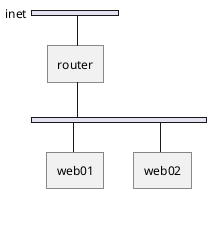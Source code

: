{
  "sha1": "8r1xiekfuq3ccl2la3i5ap6hl0dnfaf",
  "insertion": {
    "when": "2024-05-30T20:48:21.498Z",
    "url": "https://forum.plantuml.net/12022/nwdiag-diagram-networks-broken-observe-cloud-plantuml-version",
    "user": "plantuml@gmail.com"
  }
}
@startuml
nwdiag {
  inet -- router;

  network {
    router;
    web01;
    web02;
  }
}
@enduml
